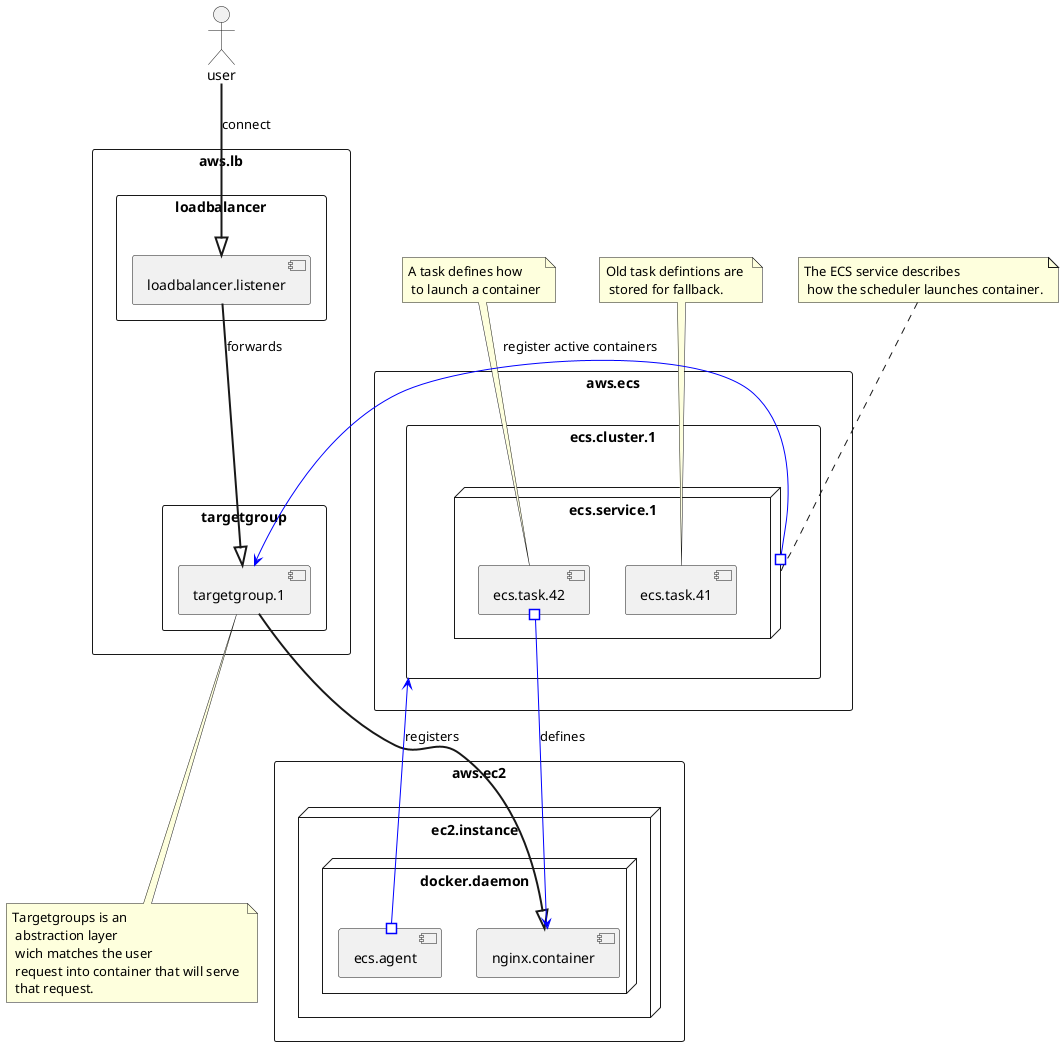 @startuml overview

actor "user"

rectangle aws.lb {
  rectangle "targetgroup" {
    component "targetgroup.1"
  }
  rectangle "loadbalancer" {
    component "loadbalancer.listener"
  }
}

rectangle aws.ec2 {
  node "ec2.instance" {
    node "docker.daemon" {
      component "nginx.container"
      component "ecs.agent"
    }
  }
}

rectangle aws.ecs {
  rectangle ecs.cluster.1 {
    node "ecs.service.1" {
      component "ecs.task.41"
      component "ecs.task.42"
    }
  }
}

user ==|> loadbalancer.listener : connect
loadbalancer.listener ==|> targetgroup.1 : forwards
targetgroup.1 ==|> nginx.container

ecs.service.1 #-[#0000FF]-> targetgroup.1 : register active containers
ecs.task.42 #-[#0000FF]-> nginx.container : defines 
ecs.agent #-[#0000FF]-> ecs.cluster.1 : registers

note top of ecs.task.42 : A task defines how \n to launch a container
note top of ecs.task.41 : Old task defintions are \n stored for fallback.


note "The ECS service describes \n how the scheduler launches container." as ecs.service.note
note "Targetgroups is an \n abstraction layer \n wich matches the user \n request into container that will serve \n that request." as targetgroup.1.note

ecs.service.note .. ecs.service.1
targetgroup.1 .. targetgroup.1.note 


@enduml